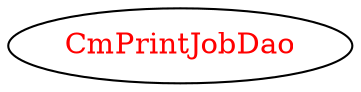digraph dependencyGraph {
 concentrate=true;
 ranksep="2.0";
 rankdir="LR"; 
 splines="ortho";
"CmPrintJobDao" [fontcolor="red"];
}